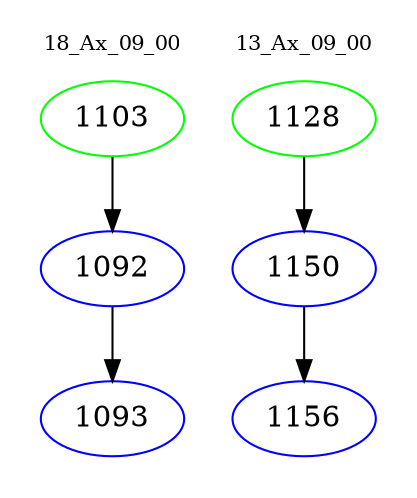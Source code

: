 digraph{
subgraph cluster_0 {
color = white
label = "18_Ax_09_00";
fontsize=10;
T0_1103 [label="1103", color="green"]
T0_1103 -> T0_1092 [color="black"]
T0_1092 [label="1092", color="blue"]
T0_1092 -> T0_1093 [color="black"]
T0_1093 [label="1093", color="blue"]
}
subgraph cluster_1 {
color = white
label = "13_Ax_09_00";
fontsize=10;
T1_1128 [label="1128", color="green"]
T1_1128 -> T1_1150 [color="black"]
T1_1150 [label="1150", color="blue"]
T1_1150 -> T1_1156 [color="black"]
T1_1156 [label="1156", color="blue"]
}
}

